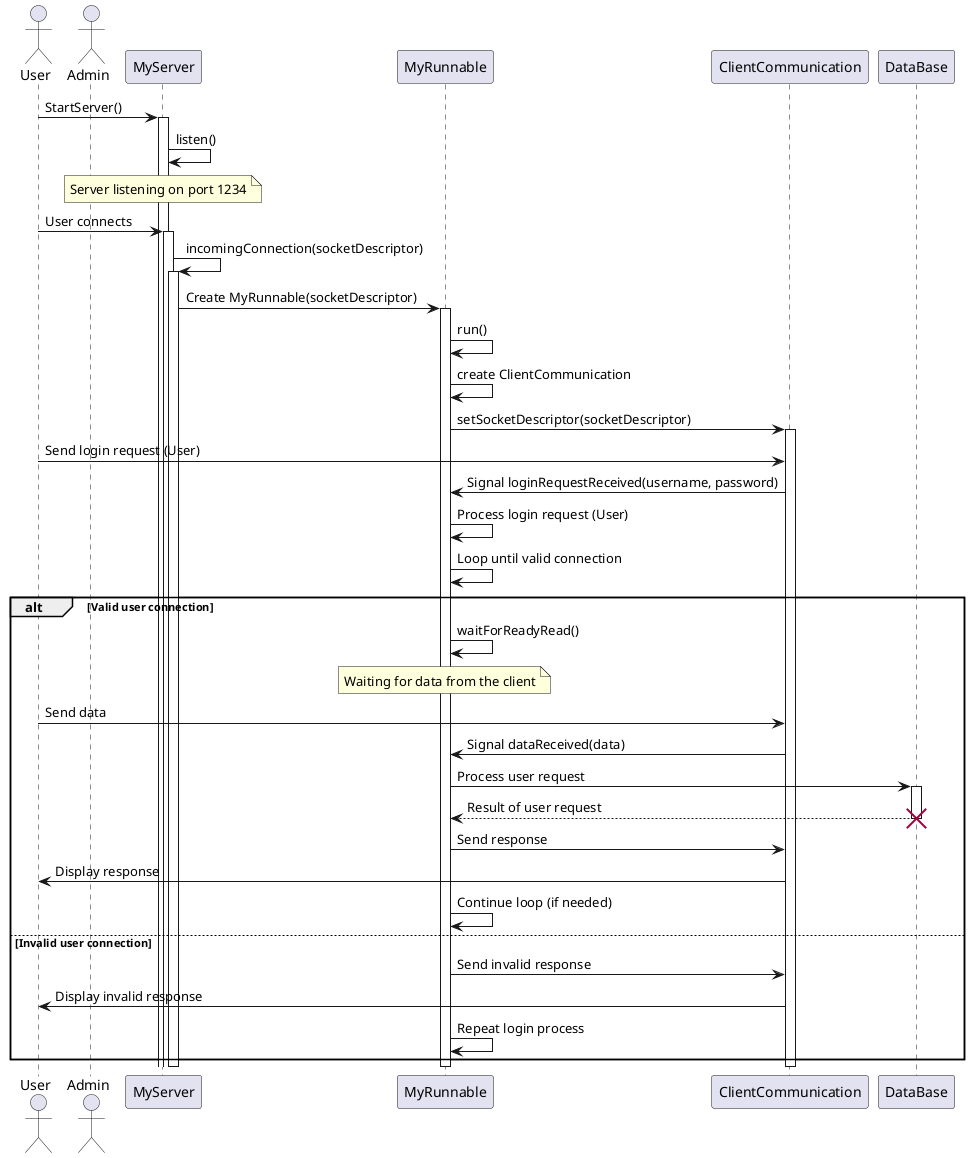 @startuml

actor User
actor Admin
participant MyServer
participant MyRunnable
participant ClientCommunication
participant DataBase

User -> MyServer: StartServer()
activate MyServer
MyServer -> MyServer: listen()
note over MyServer: Server listening on port 1234

User -> MyServer: User connects
activate MyServer
MyServer -> MyServer: incomingConnection(socketDescriptor)
activate MyServer
MyServer -> MyRunnable: Create MyRunnable(socketDescriptor)
activate MyRunnable
MyRunnable -> MyRunnable: run()
MyRunnable -> MyRunnable: create ClientCommunication
MyRunnable -> ClientCommunication: setSocketDescriptor(socketDescriptor)
activate ClientCommunication

User -> ClientCommunication: Send login request (User)
ClientCommunication -> MyRunnable: Signal loginRequestReceived(username, password)
MyRunnable -> MyRunnable: Process login request (User)
MyRunnable -> MyRunnable: Loop until valid connection
alt Valid user connection
    MyRunnable -> MyRunnable: waitForReadyRead()
    note over MyRunnable: Waiting for data from the client
    User -> ClientCommunication: Send data
    ClientCommunication -> MyRunnable: Signal dataReceived(data)
    MyRunnable -> DataBase: Process user request
    activate DataBase
    DataBase --> MyRunnable: Result of user request
    destroy DataBase
    MyRunnable -> ClientCommunication: Send response
    ClientCommunication -> User: Display response
    MyRunnable -> MyRunnable: Continue loop (if needed)
else Invalid user connection
    MyRunnable -> ClientCommunication: Send invalid response
    ClientCommunication -> User: Display invalid response
    MyRunnable -> MyRunnable: Repeat login process
end

deactivate ClientCommunication
deactivate MyRunnable
deactivate MyServer


@enduml